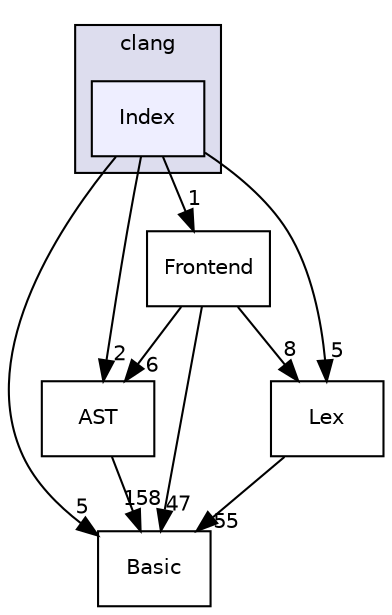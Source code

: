 digraph "include/clang/Index" {
  bgcolor=transparent;
  compound=true
  node [ fontsize="10", fontname="Helvetica"];
  edge [ labelfontsize="10", labelfontname="Helvetica"];
  subgraph clusterdir_7c3366c0dfc05dfe1380b9a1e2bf7190 {
    graph [ bgcolor="#ddddee", pencolor="black", label="clang" fontname="Helvetica", fontsize="10", URL="dir_7c3366c0dfc05dfe1380b9a1e2bf7190.html"]
  dir_810c95e8896910e14de2948c0ca95c57 [shape=box, label="Index", style="filled", fillcolor="#eeeeff", pencolor="black", URL="dir_810c95e8896910e14de2948c0ca95c57.html"];
  }
  dir_b7f1fb8e22c16abc1bb9b644ee717a58 [shape=box label="AST" URL="dir_b7f1fb8e22c16abc1bb9b644ee717a58.html"];
  dir_a004adf44f176e430fc6c2b869b0fb57 [shape=box label="Basic" URL="dir_a004adf44f176e430fc6c2b869b0fb57.html"];
  dir_16802a82ee139c8ddd8808f7b0d7fd41 [shape=box label="Frontend" URL="dir_16802a82ee139c8ddd8808f7b0d7fd41.html"];
  dir_75e2a3c204180452df3eef4502f5497d [shape=box label="Lex" URL="dir_75e2a3c204180452df3eef4502f5497d.html"];
  dir_b7f1fb8e22c16abc1bb9b644ee717a58->dir_a004adf44f176e430fc6c2b869b0fb57 [headlabel="158", labeldistance=1.5 headhref="dir_000013_000014.html"];
  dir_810c95e8896910e14de2948c0ca95c57->dir_b7f1fb8e22c16abc1bb9b644ee717a58 [headlabel="2", labeldistance=1.5 headhref="dir_000087_000013.html"];
  dir_810c95e8896910e14de2948c0ca95c57->dir_a004adf44f176e430fc6c2b869b0fb57 [headlabel="5", labeldistance=1.5 headhref="dir_000087_000014.html"];
  dir_810c95e8896910e14de2948c0ca95c57->dir_16802a82ee139c8ddd8808f7b0d7fd41 [headlabel="1", labeldistance=1.5 headhref="dir_000087_000082.html"];
  dir_810c95e8896910e14de2948c0ca95c57->dir_75e2a3c204180452df3eef4502f5497d [headlabel="5", labeldistance=1.5 headhref="dir_000087_000090.html"];
  dir_16802a82ee139c8ddd8808f7b0d7fd41->dir_b7f1fb8e22c16abc1bb9b644ee717a58 [headlabel="6", labeldistance=1.5 headhref="dir_000082_000013.html"];
  dir_16802a82ee139c8ddd8808f7b0d7fd41->dir_a004adf44f176e430fc6c2b869b0fb57 [headlabel="47", labeldistance=1.5 headhref="dir_000082_000014.html"];
  dir_16802a82ee139c8ddd8808f7b0d7fd41->dir_75e2a3c204180452df3eef4502f5497d [headlabel="8", labeldistance=1.5 headhref="dir_000082_000090.html"];
  dir_75e2a3c204180452df3eef4502f5497d->dir_a004adf44f176e430fc6c2b869b0fb57 [headlabel="55", labeldistance=1.5 headhref="dir_000090_000014.html"];
}
